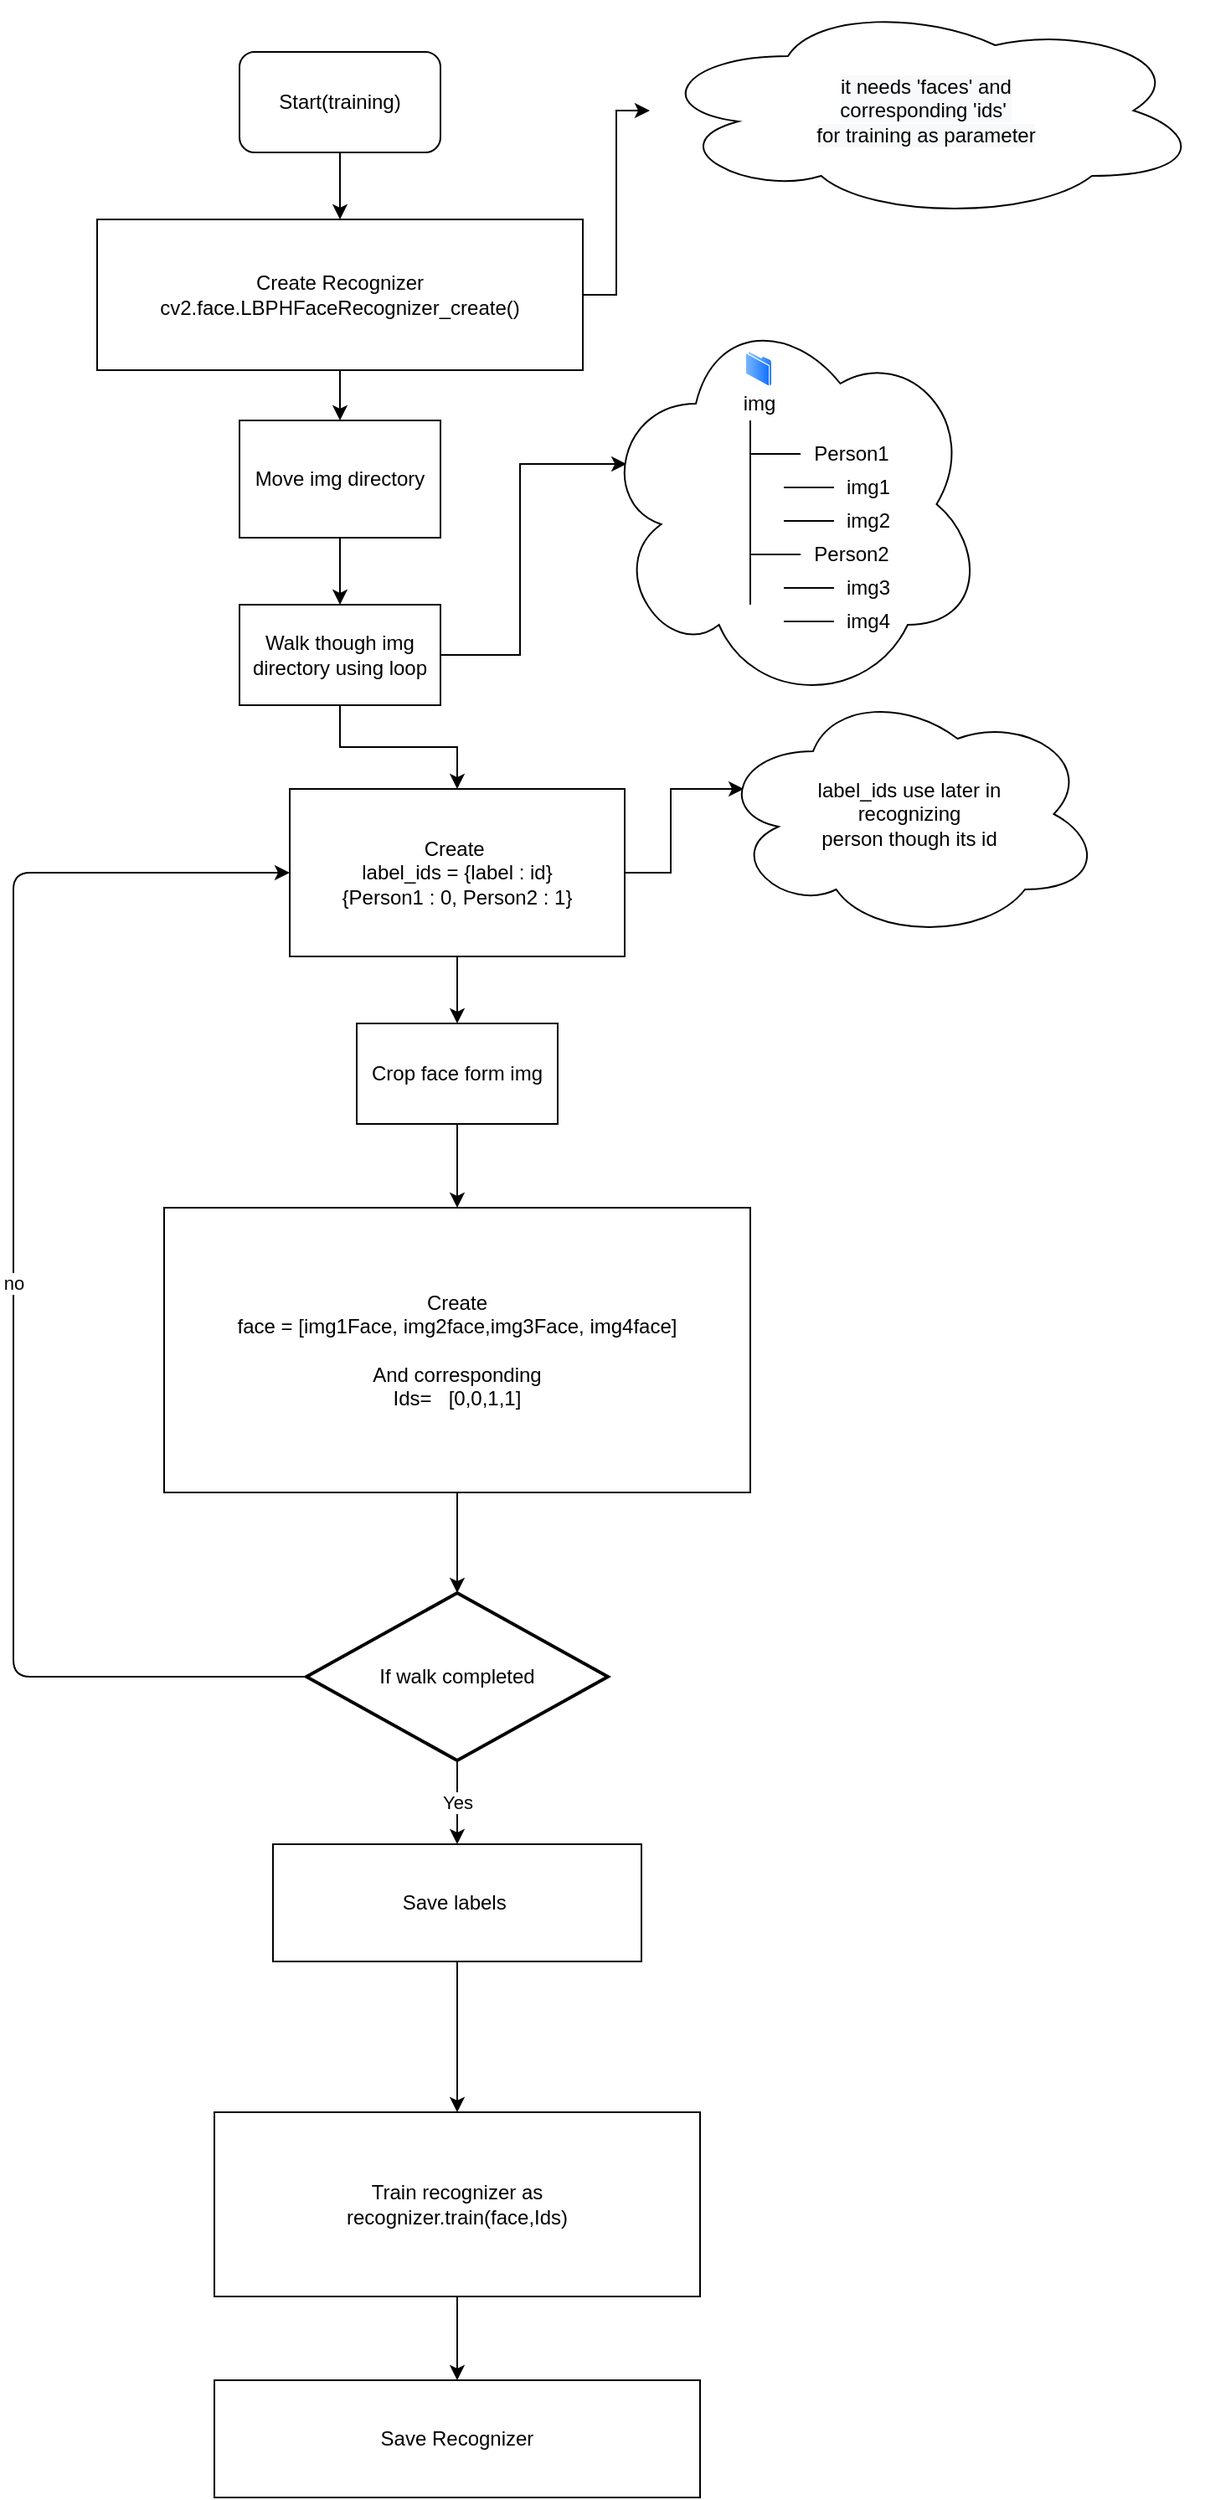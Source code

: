 <mxfile version="13.6.3" type="github">
  <diagram id="u7ltzh_uHDB_XK1V_iwC" name="Page-1">
    <mxGraphModel dx="742" dy="508" grid="1" gridSize="10" guides="1" tooltips="1" connect="1" arrows="1" fold="1" page="1" pageScale="1" pageWidth="850" pageHeight="1100" background="none" math="0" shadow="0">
      <root>
        <mxCell id="0" />
        <mxCell id="1" parent="0" />
        <mxCell id="YRlCc5pRuM1rx9sRa8mx-53" style="edgeStyle=orthogonalEdgeStyle;rounded=0;orthogonalLoop=1;jettySize=auto;html=1;entryX=0.5;entryY=0;entryDx=0;entryDy=0;" edge="1" parent="1" source="GVK7rI1TbYUse70XCFeg-1" target="YRlCc5pRuM1rx9sRa8mx-54">
          <mxGeometry relative="1" as="geometry">
            <mxPoint x="370" y="160" as="targetPoint" />
          </mxGeometry>
        </mxCell>
        <mxCell id="GVK7rI1TbYUse70XCFeg-1" value="Start(training)" style="rounded=1;whiteSpace=wrap;html=1;" parent="1" vertex="1">
          <mxGeometry x="305" y="40" width="120" height="60" as="geometry" />
        </mxCell>
        <mxCell id="GVK7rI1TbYUse70XCFeg-7" value="" style="edgeStyle=orthogonalEdgeStyle;rounded=0;orthogonalLoop=1;jettySize=auto;html=1;" parent="1" source="GVK7rI1TbYUse70XCFeg-4" target="GVK7rI1TbYUse70XCFeg-6" edge="1">
          <mxGeometry relative="1" as="geometry" />
        </mxCell>
        <mxCell id="GVK7rI1TbYUse70XCFeg-4" value="Move img directory" style="rounded=0;whiteSpace=wrap;html=1;" parent="1" vertex="1">
          <mxGeometry x="305" y="260" width="120" height="70" as="geometry" />
        </mxCell>
        <mxCell id="GVK7rI1TbYUse70XCFeg-9" value="" style="edgeStyle=orthogonalEdgeStyle;rounded=0;orthogonalLoop=1;jettySize=auto;html=1;" parent="1" source="GVK7rI1TbYUse70XCFeg-6" target="GVK7rI1TbYUse70XCFeg-8" edge="1">
          <mxGeometry relative="1" as="geometry" />
        </mxCell>
        <mxCell id="YRlCc5pRuM1rx9sRa8mx-2" value="" style="edgeStyle=orthogonalEdgeStyle;rounded=0;orthogonalLoop=1;jettySize=auto;html=1;entryX=0.07;entryY=0.4;entryDx=0;entryDy=0;entryPerimeter=0;" edge="1" parent="1" source="GVK7rI1TbYUse70XCFeg-6" target="YRlCc5pRuM1rx9sRa8mx-1">
          <mxGeometry relative="1" as="geometry" />
        </mxCell>
        <mxCell id="GVK7rI1TbYUse70XCFeg-6" value="Walk though img directory using loop" style="rounded=0;whiteSpace=wrap;html=1;" parent="1" vertex="1">
          <mxGeometry x="305" y="370" width="120" height="60" as="geometry" />
        </mxCell>
        <mxCell id="GVK7rI1TbYUse70XCFeg-11" value="" style="edgeStyle=orthogonalEdgeStyle;rounded=0;orthogonalLoop=1;jettySize=auto;html=1;" parent="1" source="GVK7rI1TbYUse70XCFeg-8" target="GVK7rI1TbYUse70XCFeg-10" edge="1">
          <mxGeometry relative="1" as="geometry" />
        </mxCell>
        <mxCell id="YRlCc5pRuM1rx9sRa8mx-59" value="" style="edgeStyle=orthogonalEdgeStyle;rounded=0;orthogonalLoop=1;jettySize=auto;html=1;entryX=0.07;entryY=0.4;entryDx=0;entryDy=0;entryPerimeter=0;" edge="1" parent="1" source="GVK7rI1TbYUse70XCFeg-8" target="YRlCc5pRuM1rx9sRa8mx-58">
          <mxGeometry relative="1" as="geometry" />
        </mxCell>
        <mxCell id="GVK7rI1TbYUse70XCFeg-8" value="Create&amp;nbsp;&lt;br&gt;label_ids = {label : id}&lt;br&gt;{Person1 : 0, Person2 : 1}" style="rounded=0;whiteSpace=wrap;html=1;" parent="1" vertex="1">
          <mxGeometry x="335" y="480" width="200" height="100" as="geometry" />
        </mxCell>
        <mxCell id="GVK7rI1TbYUse70XCFeg-13" value="" style="edgeStyle=orthogonalEdgeStyle;rounded=0;orthogonalLoop=1;jettySize=auto;html=1;" parent="1" source="GVK7rI1TbYUse70XCFeg-10" target="GVK7rI1TbYUse70XCFeg-12" edge="1">
          <mxGeometry relative="1" as="geometry" />
        </mxCell>
        <mxCell id="GVK7rI1TbYUse70XCFeg-10" value="Crop face form img" style="rounded=0;whiteSpace=wrap;html=1;" parent="1" vertex="1">
          <mxGeometry x="375" y="620" width="120" height="60" as="geometry" />
        </mxCell>
        <mxCell id="YRlCc5pRuM1rx9sRa8mx-34" value="" style="edgeStyle=orthogonalEdgeStyle;rounded=0;orthogonalLoop=1;jettySize=auto;html=1;" edge="1" parent="1" source="GVK7rI1TbYUse70XCFeg-12" target="YRlCc5pRuM1rx9sRa8mx-37">
          <mxGeometry relative="1" as="geometry">
            <mxPoint x="400" y="930" as="targetPoint" />
          </mxGeometry>
        </mxCell>
        <mxCell id="GVK7rI1TbYUse70XCFeg-12" value="Create &lt;br&gt;face = [img1Face, img2face,img3Face, img4face]&lt;br&gt;&lt;br&gt;And corresponding &lt;br&gt;Ids=&amp;nbsp; &amp;nbsp;[0,0,1,1]" style="rounded=0;whiteSpace=wrap;html=1;" parent="1" vertex="1">
          <mxGeometry x="260" y="730" width="350" height="170" as="geometry" />
        </mxCell>
        <mxCell id="YRlCc5pRuM1rx9sRa8mx-1" value="&lt;div style=&quot;text-align: left&quot;&gt;&lt;br&gt;&lt;/div&gt;" style="ellipse;shape=cloud;whiteSpace=wrap;html=1;rounded=0;" vertex="1" parent="1">
          <mxGeometry x="520" y="190" width="230" height="240" as="geometry" />
        </mxCell>
        <mxCell id="YRlCc5pRuM1rx9sRa8mx-7" value="" style="endArrow=none;html=1;" edge="1" parent="1">
          <mxGeometry width="50" height="50" relative="1" as="geometry">
            <mxPoint x="610" y="370" as="sourcePoint" />
            <mxPoint x="610" y="260" as="targetPoint" />
          </mxGeometry>
        </mxCell>
        <mxCell id="YRlCc5pRuM1rx9sRa8mx-8" value="img" style="text;html=1;align=center;verticalAlign=middle;resizable=0;points=[];autosize=1;" vertex="1" parent="1">
          <mxGeometry x="600" y="240" width="30" height="20" as="geometry" />
        </mxCell>
        <mxCell id="YRlCc5pRuM1rx9sRa8mx-9" value="" style="endArrow=none;html=1;" edge="1" parent="1">
          <mxGeometry width="50" height="50" relative="1" as="geometry">
            <mxPoint x="610" y="280" as="sourcePoint" />
            <mxPoint x="640" y="280" as="targetPoint" />
          </mxGeometry>
        </mxCell>
        <mxCell id="YRlCc5pRuM1rx9sRa8mx-10" value="Person1" style="text;html=1;align=center;verticalAlign=middle;resizable=0;points=[];autosize=1;" vertex="1" parent="1">
          <mxGeometry x="640" y="270" width="60" height="20" as="geometry" />
        </mxCell>
        <mxCell id="YRlCc5pRuM1rx9sRa8mx-11" value="" style="aspect=fixed;perimeter=ellipsePerimeter;html=1;align=center;shadow=0;dashed=0;spacingTop=3;image;image=img/lib/active_directory/folder.svg;" vertex="1" parent="1">
          <mxGeometry x="607" y="218.08" width="16" height="21.92" as="geometry" />
        </mxCell>
        <mxCell id="YRlCc5pRuM1rx9sRa8mx-13" value="" style="endArrow=none;html=1;" edge="1" parent="1">
          <mxGeometry width="50" height="50" relative="1" as="geometry">
            <mxPoint x="630" y="300" as="sourcePoint" />
            <mxPoint x="660" y="300" as="targetPoint" />
          </mxGeometry>
        </mxCell>
        <mxCell id="YRlCc5pRuM1rx9sRa8mx-15" value="img1" style="text;html=1;align=center;verticalAlign=middle;resizable=0;points=[];autosize=1;" vertex="1" parent="1">
          <mxGeometry x="660" y="290" width="40" height="20" as="geometry" />
        </mxCell>
        <mxCell id="YRlCc5pRuM1rx9sRa8mx-19" value="" style="endArrow=none;html=1;" edge="1" parent="1">
          <mxGeometry width="50" height="50" relative="1" as="geometry">
            <mxPoint x="630" y="320" as="sourcePoint" />
            <mxPoint x="660" y="320" as="targetPoint" />
          </mxGeometry>
        </mxCell>
        <mxCell id="YRlCc5pRuM1rx9sRa8mx-20" value="img2" style="text;html=1;align=center;verticalAlign=middle;resizable=0;points=[];autosize=1;" vertex="1" parent="1">
          <mxGeometry x="660" y="310" width="40" height="20" as="geometry" />
        </mxCell>
        <mxCell id="YRlCc5pRuM1rx9sRa8mx-27" value="" style="endArrow=none;html=1;" edge="1" parent="1">
          <mxGeometry width="50" height="50" relative="1" as="geometry">
            <mxPoint x="610" y="340" as="sourcePoint" />
            <mxPoint x="640" y="340" as="targetPoint" />
          </mxGeometry>
        </mxCell>
        <mxCell id="YRlCc5pRuM1rx9sRa8mx-28" value="Person2" style="text;html=1;align=center;verticalAlign=middle;resizable=0;points=[];autosize=1;" vertex="1" parent="1">
          <mxGeometry x="640" y="330" width="60" height="20" as="geometry" />
        </mxCell>
        <mxCell id="YRlCc5pRuM1rx9sRa8mx-29" value="" style="endArrow=none;html=1;" edge="1" parent="1">
          <mxGeometry width="50" height="50" relative="1" as="geometry">
            <mxPoint x="630" y="360" as="sourcePoint" />
            <mxPoint x="660" y="360" as="targetPoint" />
          </mxGeometry>
        </mxCell>
        <mxCell id="YRlCc5pRuM1rx9sRa8mx-30" value="img3" style="text;html=1;align=center;verticalAlign=middle;resizable=0;points=[];autosize=1;" vertex="1" parent="1">
          <mxGeometry x="660" y="350" width="40" height="20" as="geometry" />
        </mxCell>
        <mxCell id="YRlCc5pRuM1rx9sRa8mx-31" value="" style="endArrow=none;html=1;" edge="1" parent="1">
          <mxGeometry width="50" height="50" relative="1" as="geometry">
            <mxPoint x="630" y="380" as="sourcePoint" />
            <mxPoint x="660" y="380" as="targetPoint" />
          </mxGeometry>
        </mxCell>
        <mxCell id="YRlCc5pRuM1rx9sRa8mx-32" value="img4" style="text;html=1;align=center;verticalAlign=middle;resizable=0;points=[];autosize=1;" vertex="1" parent="1">
          <mxGeometry x="660" y="370" width="40" height="20" as="geometry" />
        </mxCell>
        <mxCell id="YRlCc5pRuM1rx9sRa8mx-33" value="Save labels&amp;nbsp;" style="rounded=0;whiteSpace=wrap;html=1;" vertex="1" parent="1">
          <mxGeometry x="325" y="1110" width="220" height="70" as="geometry" />
        </mxCell>
        <mxCell id="YRlCc5pRuM1rx9sRa8mx-64" value="" style="edgeStyle=orthogonalEdgeStyle;rounded=0;orthogonalLoop=1;jettySize=auto;html=1;" edge="1" parent="1" source="YRlCc5pRuM1rx9sRa8mx-35" target="YRlCc5pRuM1rx9sRa8mx-63">
          <mxGeometry relative="1" as="geometry" />
        </mxCell>
        <mxCell id="YRlCc5pRuM1rx9sRa8mx-35" value="Train recognizer as&lt;br&gt;recognizer.train(face,Ids)" style="rounded=0;whiteSpace=wrap;html=1;" vertex="1" parent="1">
          <mxGeometry x="290" y="1270" width="290" height="110" as="geometry" />
        </mxCell>
        <mxCell id="YRlCc5pRuM1rx9sRa8mx-37" value="If walk completed" style="strokeWidth=2;html=1;shape=mxgraph.flowchart.decision;whiteSpace=wrap;" vertex="1" parent="1">
          <mxGeometry x="345" y="960" width="180" height="100" as="geometry" />
        </mxCell>
        <mxCell id="YRlCc5pRuM1rx9sRa8mx-38" value="" style="edgeStyle=orthogonalEdgeStyle;rounded=0;orthogonalLoop=1;jettySize=auto;html=1;" edge="1" parent="1" source="YRlCc5pRuM1rx9sRa8mx-33" target="YRlCc5pRuM1rx9sRa8mx-35">
          <mxGeometry relative="1" as="geometry">
            <mxPoint x="370" y="1050" as="sourcePoint" />
            <mxPoint x="360" y="1210" as="targetPoint" />
          </mxGeometry>
        </mxCell>
        <mxCell id="YRlCc5pRuM1rx9sRa8mx-39" value="" style="endArrow=classic;html=1;exitX=0.5;exitY=1;exitDx=0;exitDy=0;exitPerimeter=0;" edge="1" parent="1" source="YRlCc5pRuM1rx9sRa8mx-37" target="YRlCc5pRuM1rx9sRa8mx-33">
          <mxGeometry relative="1" as="geometry">
            <mxPoint x="400" y="1210" as="sourcePoint" />
            <mxPoint x="540" y="1160" as="targetPoint" />
          </mxGeometry>
        </mxCell>
        <mxCell id="YRlCc5pRuM1rx9sRa8mx-40" value="Yes" style="edgeLabel;resizable=0;html=1;align=center;verticalAlign=middle;" connectable="0" vertex="1" parent="YRlCc5pRuM1rx9sRa8mx-39">
          <mxGeometry relative="1" as="geometry" />
        </mxCell>
        <mxCell id="YRlCc5pRuM1rx9sRa8mx-42" value="" style="endArrow=classic;html=1;exitX=0;exitY=0.5;exitDx=0;exitDy=0;exitPerimeter=0;entryX=0;entryY=0.5;entryDx=0;entryDy=0;" edge="1" parent="1" source="YRlCc5pRuM1rx9sRa8mx-37" target="GVK7rI1TbYUse70XCFeg-8">
          <mxGeometry relative="1" as="geometry">
            <mxPoint x="440" y="1160" as="sourcePoint" />
            <mxPoint x="330" y="510" as="targetPoint" />
            <Array as="points">
              <mxPoint x="170" y="1010" />
              <mxPoint x="170" y="530" />
            </Array>
          </mxGeometry>
        </mxCell>
        <mxCell id="YRlCc5pRuM1rx9sRa8mx-43" value="no" style="edgeLabel;resizable=0;html=1;align=center;verticalAlign=middle;" connectable="0" vertex="1" parent="YRlCc5pRuM1rx9sRa8mx-42">
          <mxGeometry relative="1" as="geometry" />
        </mxCell>
        <mxCell id="YRlCc5pRuM1rx9sRa8mx-57" value="" style="edgeStyle=orthogonalEdgeStyle;rounded=0;orthogonalLoop=1;jettySize=auto;html=1;" edge="1" parent="1" source="YRlCc5pRuM1rx9sRa8mx-54" target="GVK7rI1TbYUse70XCFeg-4">
          <mxGeometry relative="1" as="geometry" />
        </mxCell>
        <mxCell id="YRlCc5pRuM1rx9sRa8mx-62" style="edgeStyle=orthogonalEdgeStyle;rounded=0;orthogonalLoop=1;jettySize=auto;html=1;" edge="1" parent="1" source="YRlCc5pRuM1rx9sRa8mx-54" target="YRlCc5pRuM1rx9sRa8mx-61">
          <mxGeometry relative="1" as="geometry" />
        </mxCell>
        <mxCell id="YRlCc5pRuM1rx9sRa8mx-54" value="Create Recognizer&lt;br&gt;cv2.face.LBPHFaceRecognizer_create()" style="whiteSpace=wrap;html=1;" vertex="1" parent="1">
          <mxGeometry x="220" y="140" width="290" height="90" as="geometry" />
        </mxCell>
        <mxCell id="YRlCc5pRuM1rx9sRa8mx-58" value="label_ids use later in &lt;br&gt;recognizing &lt;br&gt;person though its id" style="ellipse;shape=cloud;whiteSpace=wrap;html=1;rounded=0;" vertex="1" parent="1">
          <mxGeometry x="590" y="420" width="230" height="150" as="geometry" />
        </mxCell>
        <mxCell id="YRlCc5pRuM1rx9sRa8mx-61" value="&lt;span style=&quot;color: rgb(0 , 0 , 0) ; font-family: &amp;#34;helvetica&amp;#34; ; font-size: 12px ; font-style: normal ; font-weight: 400 ; letter-spacing: normal ; text-align: center ; text-indent: 0px ; text-transform: none ; word-spacing: 0px ; background-color: rgb(248 , 249 , 250) ; display: inline ; float: none&quot;&gt;it needs &#39;faces&#39; and &lt;br&gt;corresponding &#39;ids&#39;&amp;nbsp;&lt;br&gt;for training as parameter&lt;/span&gt;" style="ellipse;shape=cloud;whiteSpace=wrap;html=1;" vertex="1" parent="1">
          <mxGeometry x="550" y="10" width="330" height="130" as="geometry" />
        </mxCell>
        <mxCell id="YRlCc5pRuM1rx9sRa8mx-63" value="Save Recognizer" style="rounded=0;whiteSpace=wrap;html=1;" vertex="1" parent="1">
          <mxGeometry x="290" y="1430" width="290" height="70" as="geometry" />
        </mxCell>
      </root>
    </mxGraphModel>
  </diagram>
</mxfile>
